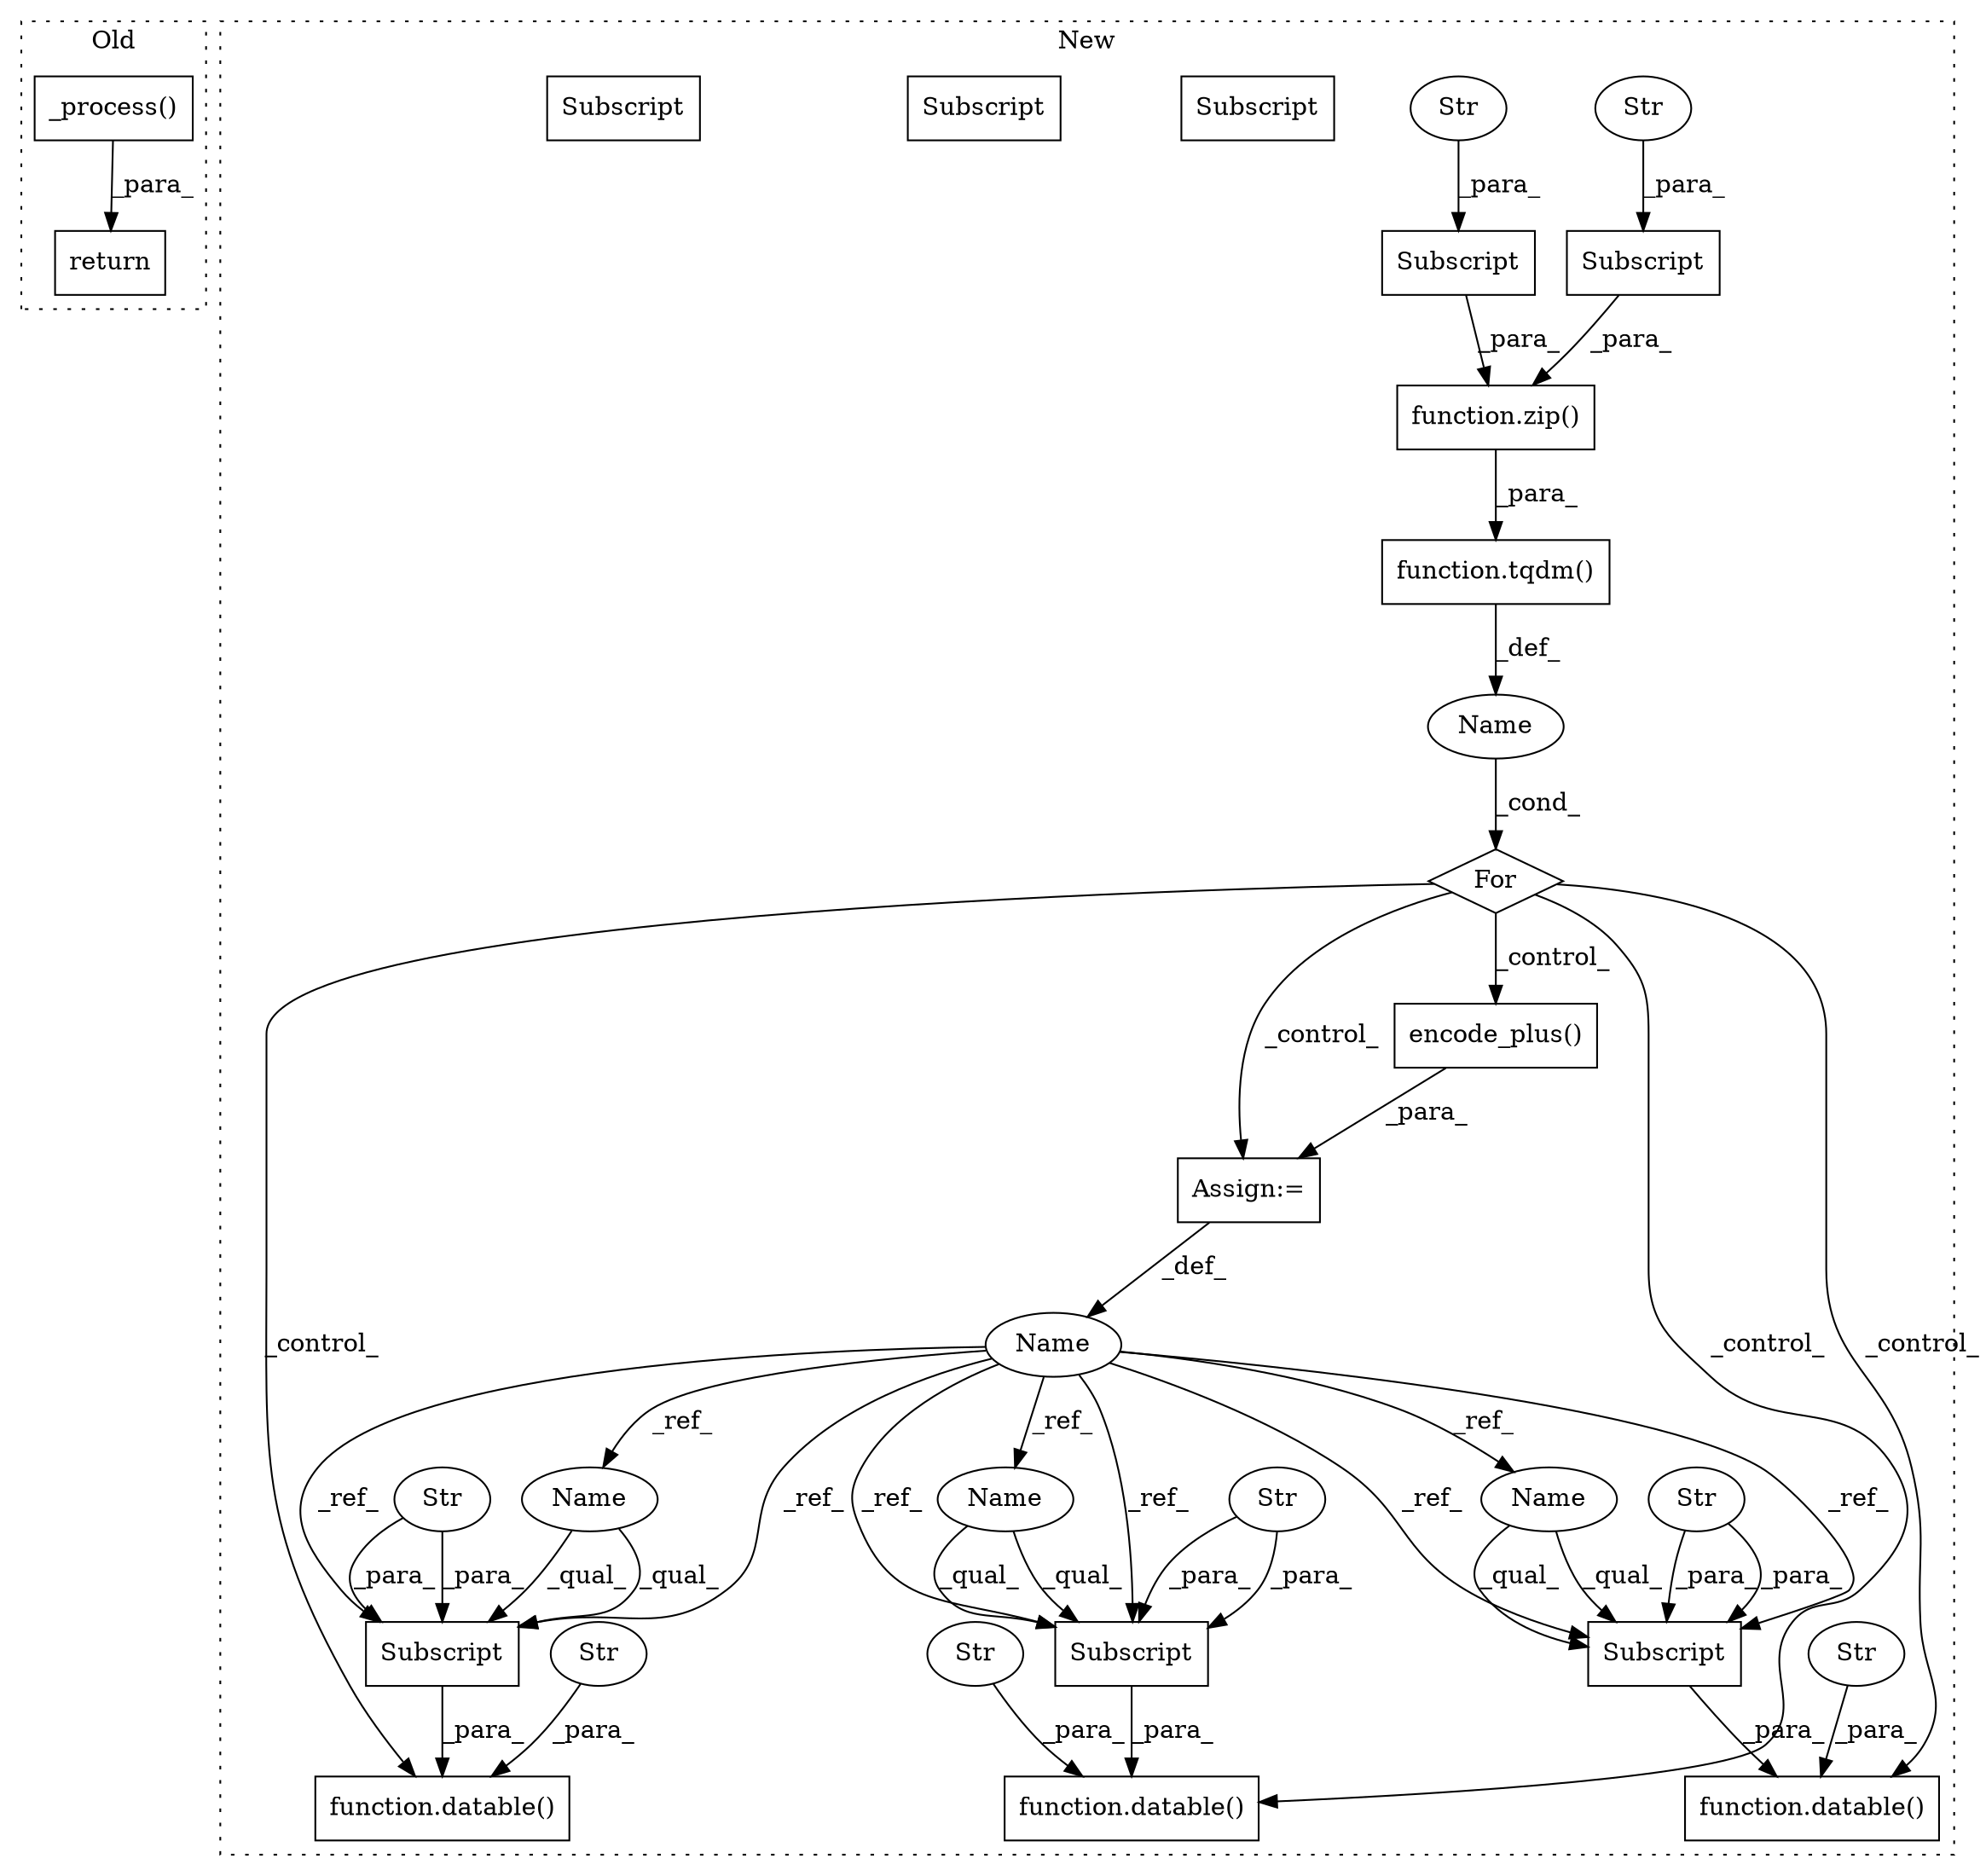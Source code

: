 digraph G {
subgraph cluster0 {
1 [label="return" a="93" s="2445" l="7" shape="box"];
7 [label="_process()" a="75" s="2452,2489" l="14,1" shape="box"];
label = "Old";
style="dotted";
}
subgraph cluster1 {
2 [label="function.tqdm()" a="75" s="1987,2031" l="5,69" shape="box"];
3 [label="For" a="107" s="1961,2100" l="4,14" shape="diamond"];
4 [label="Assign:=" a="68" s="2128" l="3" shape="box"];
5 [label="Name" a="87" s="1975" l="8" shape="ellipse"];
6 [label="function.zip()" a="75" s="1992,2030" l="4,1" shape="box"];
8 [label="Subscript" a="63" s="2014,0" l="16,0" shape="box"];
9 [label="Str" a="66" s="2019" l="10" shape="ellipse"];
10 [label="Subscript" a="63" s="1996,0" l="16,0" shape="box"];
11 [label="Str" a="66" s="2001" l="10" shape="ellipse"];
12 [label="encode_plus()" a="75" s="2131" l="391" shape="box"];
13 [label="function.datable()" a="75" s="2669,2727" l="8,1" shape="box"];
14 [label="Name" a="87" s="2114" l="14" shape="ellipse"];
15 [label="Subscript" a="63" s="2695,0" l="32,0" shape="box"];
16 [label="Str" a="66" s="2710" l="16" shape="ellipse"];
17 [label="Subscript" a="63" s="2556,0" l="27,0" shape="box"];
18 [label="Str" a="66" s="2677" l="16" shape="ellipse"];
19 [label="Str" a="66" s="2571" l="11" shape="ellipse"];
20 [label="Subscript" a="63" s="2623,0" l="32,0" shape="box"];
21 [label="Str" a="66" s="2638" l="16" shape="ellipse"];
22 [label="function.datable()" a="75" s="2535,2583" l="8,1" shape="box"];
23 [label="Str" a="66" s="2543" l="11" shape="ellipse"];
24 [label="function.datable()" a="75" s="2597,2655" l="8,1" shape="box"];
25 [label="Str" a="66" s="2605" l="16" shape="ellipse"];
26 [label="Name" a="87" s="2695" l="14" shape="ellipse"];
27 [label="Subscript" a="63" s="2695,0" l="32,0" shape="box"];
28 [label="Subscript" a="63" s="2556,0" l="27,0" shape="box"];
29 [label="Name" a="87" s="2623" l="14" shape="ellipse"];
30 [label="Name" a="87" s="2556" l="14" shape="ellipse"];
31 [label="Subscript" a="63" s="2623,0" l="32,0" shape="box"];
label = "New";
style="dotted";
}
2 -> 5 [label="_def_"];
3 -> 12 [label="_control_"];
3 -> 13 [label="_control_"];
3 -> 22 [label="_control_"];
3 -> 24 [label="_control_"];
3 -> 4 [label="_control_"];
4 -> 14 [label="_def_"];
5 -> 3 [label="_cond_"];
6 -> 2 [label="_para_"];
7 -> 1 [label="_para_"];
8 -> 6 [label="_para_"];
9 -> 8 [label="_para_"];
10 -> 6 [label="_para_"];
11 -> 10 [label="_para_"];
12 -> 4 [label="_para_"];
14 -> 26 [label="_ref_"];
14 -> 27 [label="_ref_"];
14 -> 31 [label="_ref_"];
14 -> 28 [label="_ref_"];
14 -> 28 [label="_ref_"];
14 -> 29 [label="_ref_"];
14 -> 27 [label="_ref_"];
14 -> 30 [label="_ref_"];
14 -> 31 [label="_ref_"];
16 -> 27 [label="_para_"];
16 -> 27 [label="_para_"];
18 -> 13 [label="_para_"];
19 -> 28 [label="_para_"];
19 -> 28 [label="_para_"];
21 -> 31 [label="_para_"];
21 -> 31 [label="_para_"];
23 -> 22 [label="_para_"];
25 -> 24 [label="_para_"];
26 -> 27 [label="_qual_"];
26 -> 27 [label="_qual_"];
27 -> 13 [label="_para_"];
28 -> 22 [label="_para_"];
29 -> 31 [label="_qual_"];
29 -> 31 [label="_qual_"];
30 -> 28 [label="_qual_"];
30 -> 28 [label="_qual_"];
31 -> 24 [label="_para_"];
}